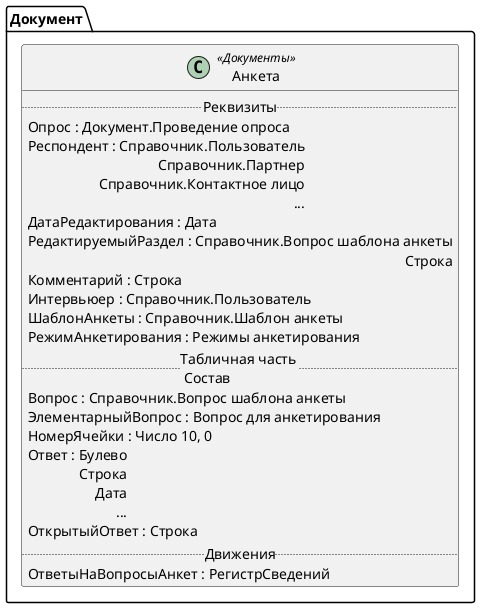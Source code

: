 ﻿@startuml Анкета
'!include templates.wsd
'..\include templates.wsd
class Документ.Анкета as "Анкета" <<Документы>>
{
..Реквизиты..
Опрос : Документ.Проведение опроса
Респондент : Справочник.Пользователь\rСправочник.Партнер\rСправочник.Контактное лицо\r...
ДатаРедактирования : Дата
РедактируемыйРаздел : Справочник.Вопрос шаблона анкеты\rСтрока
Комментарий : Строка
Интервьюер : Справочник.Пользователь
ШаблонАнкеты : Справочник.Шаблон анкеты
РежимАнкетирования : Режимы анкетирования
..Табличная часть \n Состав..
Вопрос : Справочник.Вопрос шаблона анкеты
ЭлементарныйВопрос : Вопрос для анкетирования
НомерЯчейки : Число 10, 0
Ответ : Булево\rСтрока\rДата\r...
ОткрытыйОтвет : Строка
..Движения..
ОтветыНаВопросыАнкет : РегистрСведений
}
@enduml
